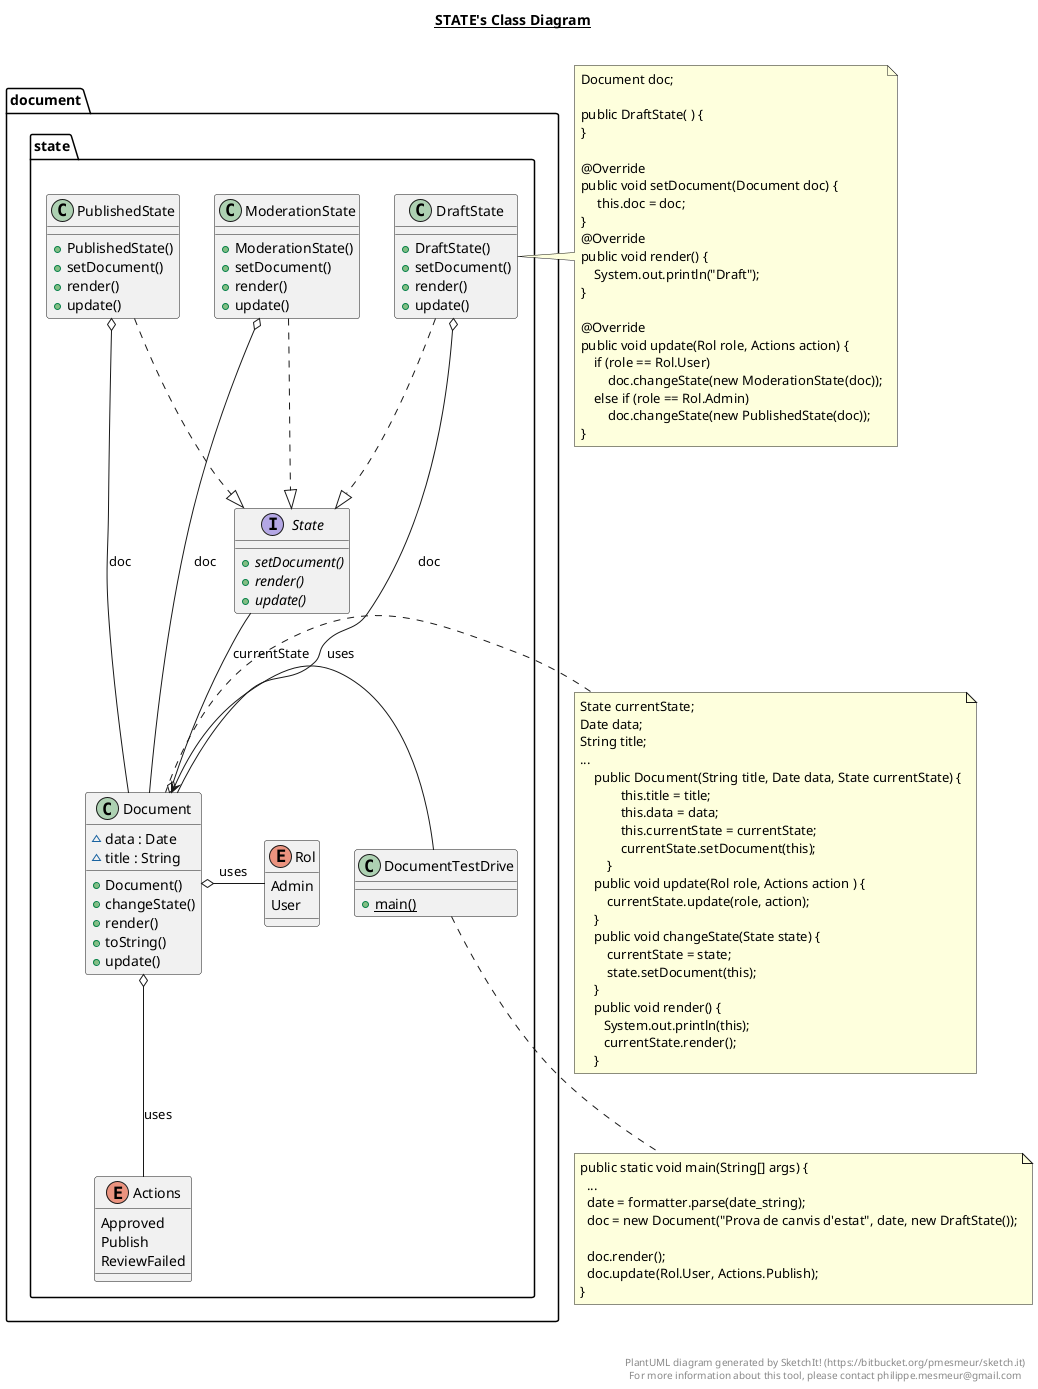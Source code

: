 @startuml

title __STATE's Class Diagram__\n

  namespace document.state {
    enum Actions {
      Approved
      Publish
      ReviewFailed
    }
  }
  

  namespace document.state {
    class document.state.Document {
        ~ data : Date
        ~ title : String
        + Document()
        + changeState()
        + render()
        + toString()
        + update()
    }
  }
  

  namespace document.state {
    class document.state.DocumentTestDrive {
        {static} + main()
    }
  }
  

  namespace document.state {
    class document.state.DraftState {
        + DraftState()
        + setDocument()
        + render()
        + update()
    }
  }
  

  namespace document.state {
    class document.state.ModerationState {
        + ModerationState()
        + setDocument()
        + render()
        + update()
    }
  }
  

  namespace document.state {
    class document.state.PublishedState {
        + PublishedState()
        + setDocument()
        + render()
        + update()
    }
  }
  

  namespace document.state {
    enum Rol {
      Admin
      User
    }
  }
  

  namespace document.state {
    interface document.state.State {
        {abstract} + setDocument()
        {abstract} + render()
        {abstract} + update()
    }
  }
  

  document.state.Document o-up- document.state.State : currentState
  document.state.DraftState .down.|> document.state.State
  document.state.DraftState o-- document.state.Document : doc
  document.state.ModerationState .down.|> document.state.State
  document.state.ModerationState o-- document.state.Document : doc
  document.state.PublishedState .down.|> document.state.State
  document.state.PublishedState o-- document.state.Document : doc
document.state.DocumentTestDrive -right->document.state.Document: uses
document.state.Document o-right- document.state.Rol :uses
document.state.Document o-down- document.state.Actions :uses

note left of document.state.Document
    State currentState;
    Date data;
    String title;
    ...
        public Document(String title, Date data, State currentState) {
                this.title = title;
                this.data = data;
                this.currentState = currentState;
                currentState.setDocument(this);
            }
        public void update(Rol role, Actions action ) {
            currentState.update(role, action);
        }
        public void changeState(State state) {
            currentState = state;
            state.setDocument(this);
        }
        public void render() {
           System.out.println(this);
           currentState.render();
        }
end note

note left of document.state.DraftState
    Document doc;

    public DraftState( ) {
    }

    @Override
    public void setDocument(Document doc) {
         this.doc = doc;
    }
    @Override
    public void render() {
        System.out.println("Draft");
    }

    @Override
    public void update(Rol role, Actions action) {
        if (role == Rol.User)
            doc.changeState(new ModerationState(doc));
        else if (role == Rol.Admin)
            doc.changeState(new PublishedState(doc));
    }
end note

note bottom of document.state.DocumentTestDrive
public static void main(String[] args) {
  ...
  date = formatter.parse(date_string);
  doc = new Document("Prova de canvis d'estat", date, new DraftState());

  doc.render();
  doc.update(Rol.User, Actions.Publish);
}
end note
right footer


PlantUML diagram generated by SketchIt! (https://bitbucket.org/pmesmeur/sketch.it)
For more information about this tool, please contact philippe.mesmeur@gmail.com
endfooter

@enduml
